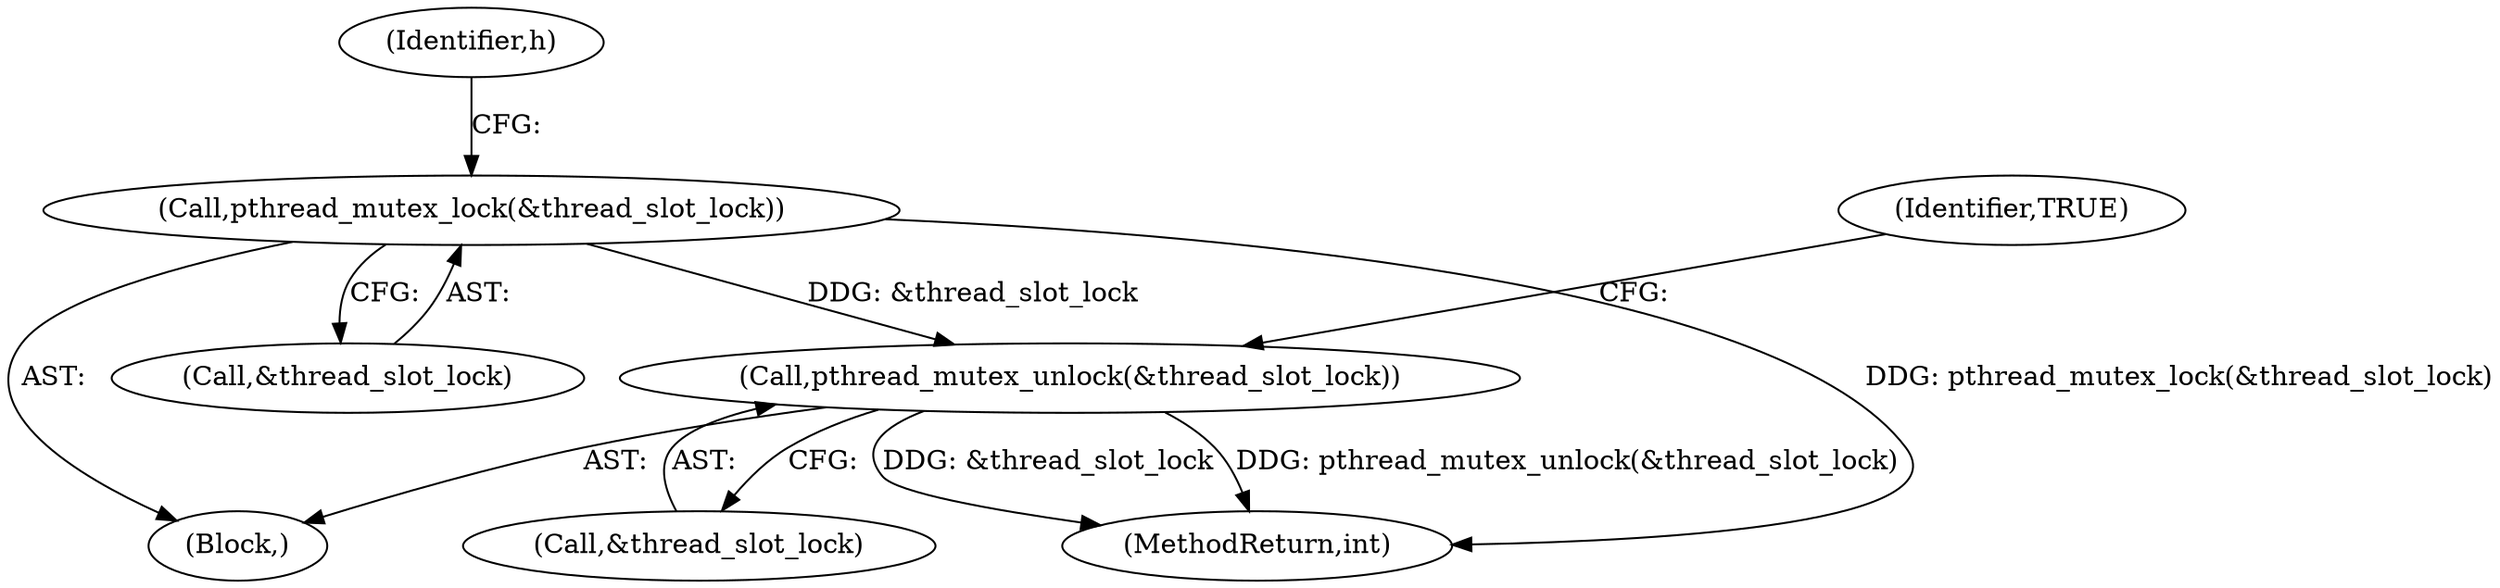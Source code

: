 digraph "0_Android_472271b153c5dc53c28beac55480a8d8434b2d5c_38@API" {
"1000163" [label="(Call,pthread_mutex_unlock(&thread_slot_lock))"];
"1000158" [label="(Call,pthread_mutex_lock(&thread_slot_lock))"];
"1000163" [label="(Call,pthread_mutex_unlock(&thread_slot_lock))"];
"1000164" [label="(Call,&thread_slot_lock)"];
"1000170" [label="(MethodReturn,int)"];
"1000159" [label="(Call,&thread_slot_lock)"];
"1000162" [label="(Identifier,h)"];
"1000167" [label="(Identifier,TRUE)"];
"1000150" [label="(Block,)"];
"1000158" [label="(Call,pthread_mutex_lock(&thread_slot_lock))"];
"1000163" -> "1000150"  [label="AST: "];
"1000163" -> "1000164"  [label="CFG: "];
"1000164" -> "1000163"  [label="AST: "];
"1000167" -> "1000163"  [label="CFG: "];
"1000163" -> "1000170"  [label="DDG: &thread_slot_lock"];
"1000163" -> "1000170"  [label="DDG: pthread_mutex_unlock(&thread_slot_lock)"];
"1000158" -> "1000163"  [label="DDG: &thread_slot_lock"];
"1000158" -> "1000150"  [label="AST: "];
"1000158" -> "1000159"  [label="CFG: "];
"1000159" -> "1000158"  [label="AST: "];
"1000162" -> "1000158"  [label="CFG: "];
"1000158" -> "1000170"  [label="DDG: pthread_mutex_lock(&thread_slot_lock)"];
}
